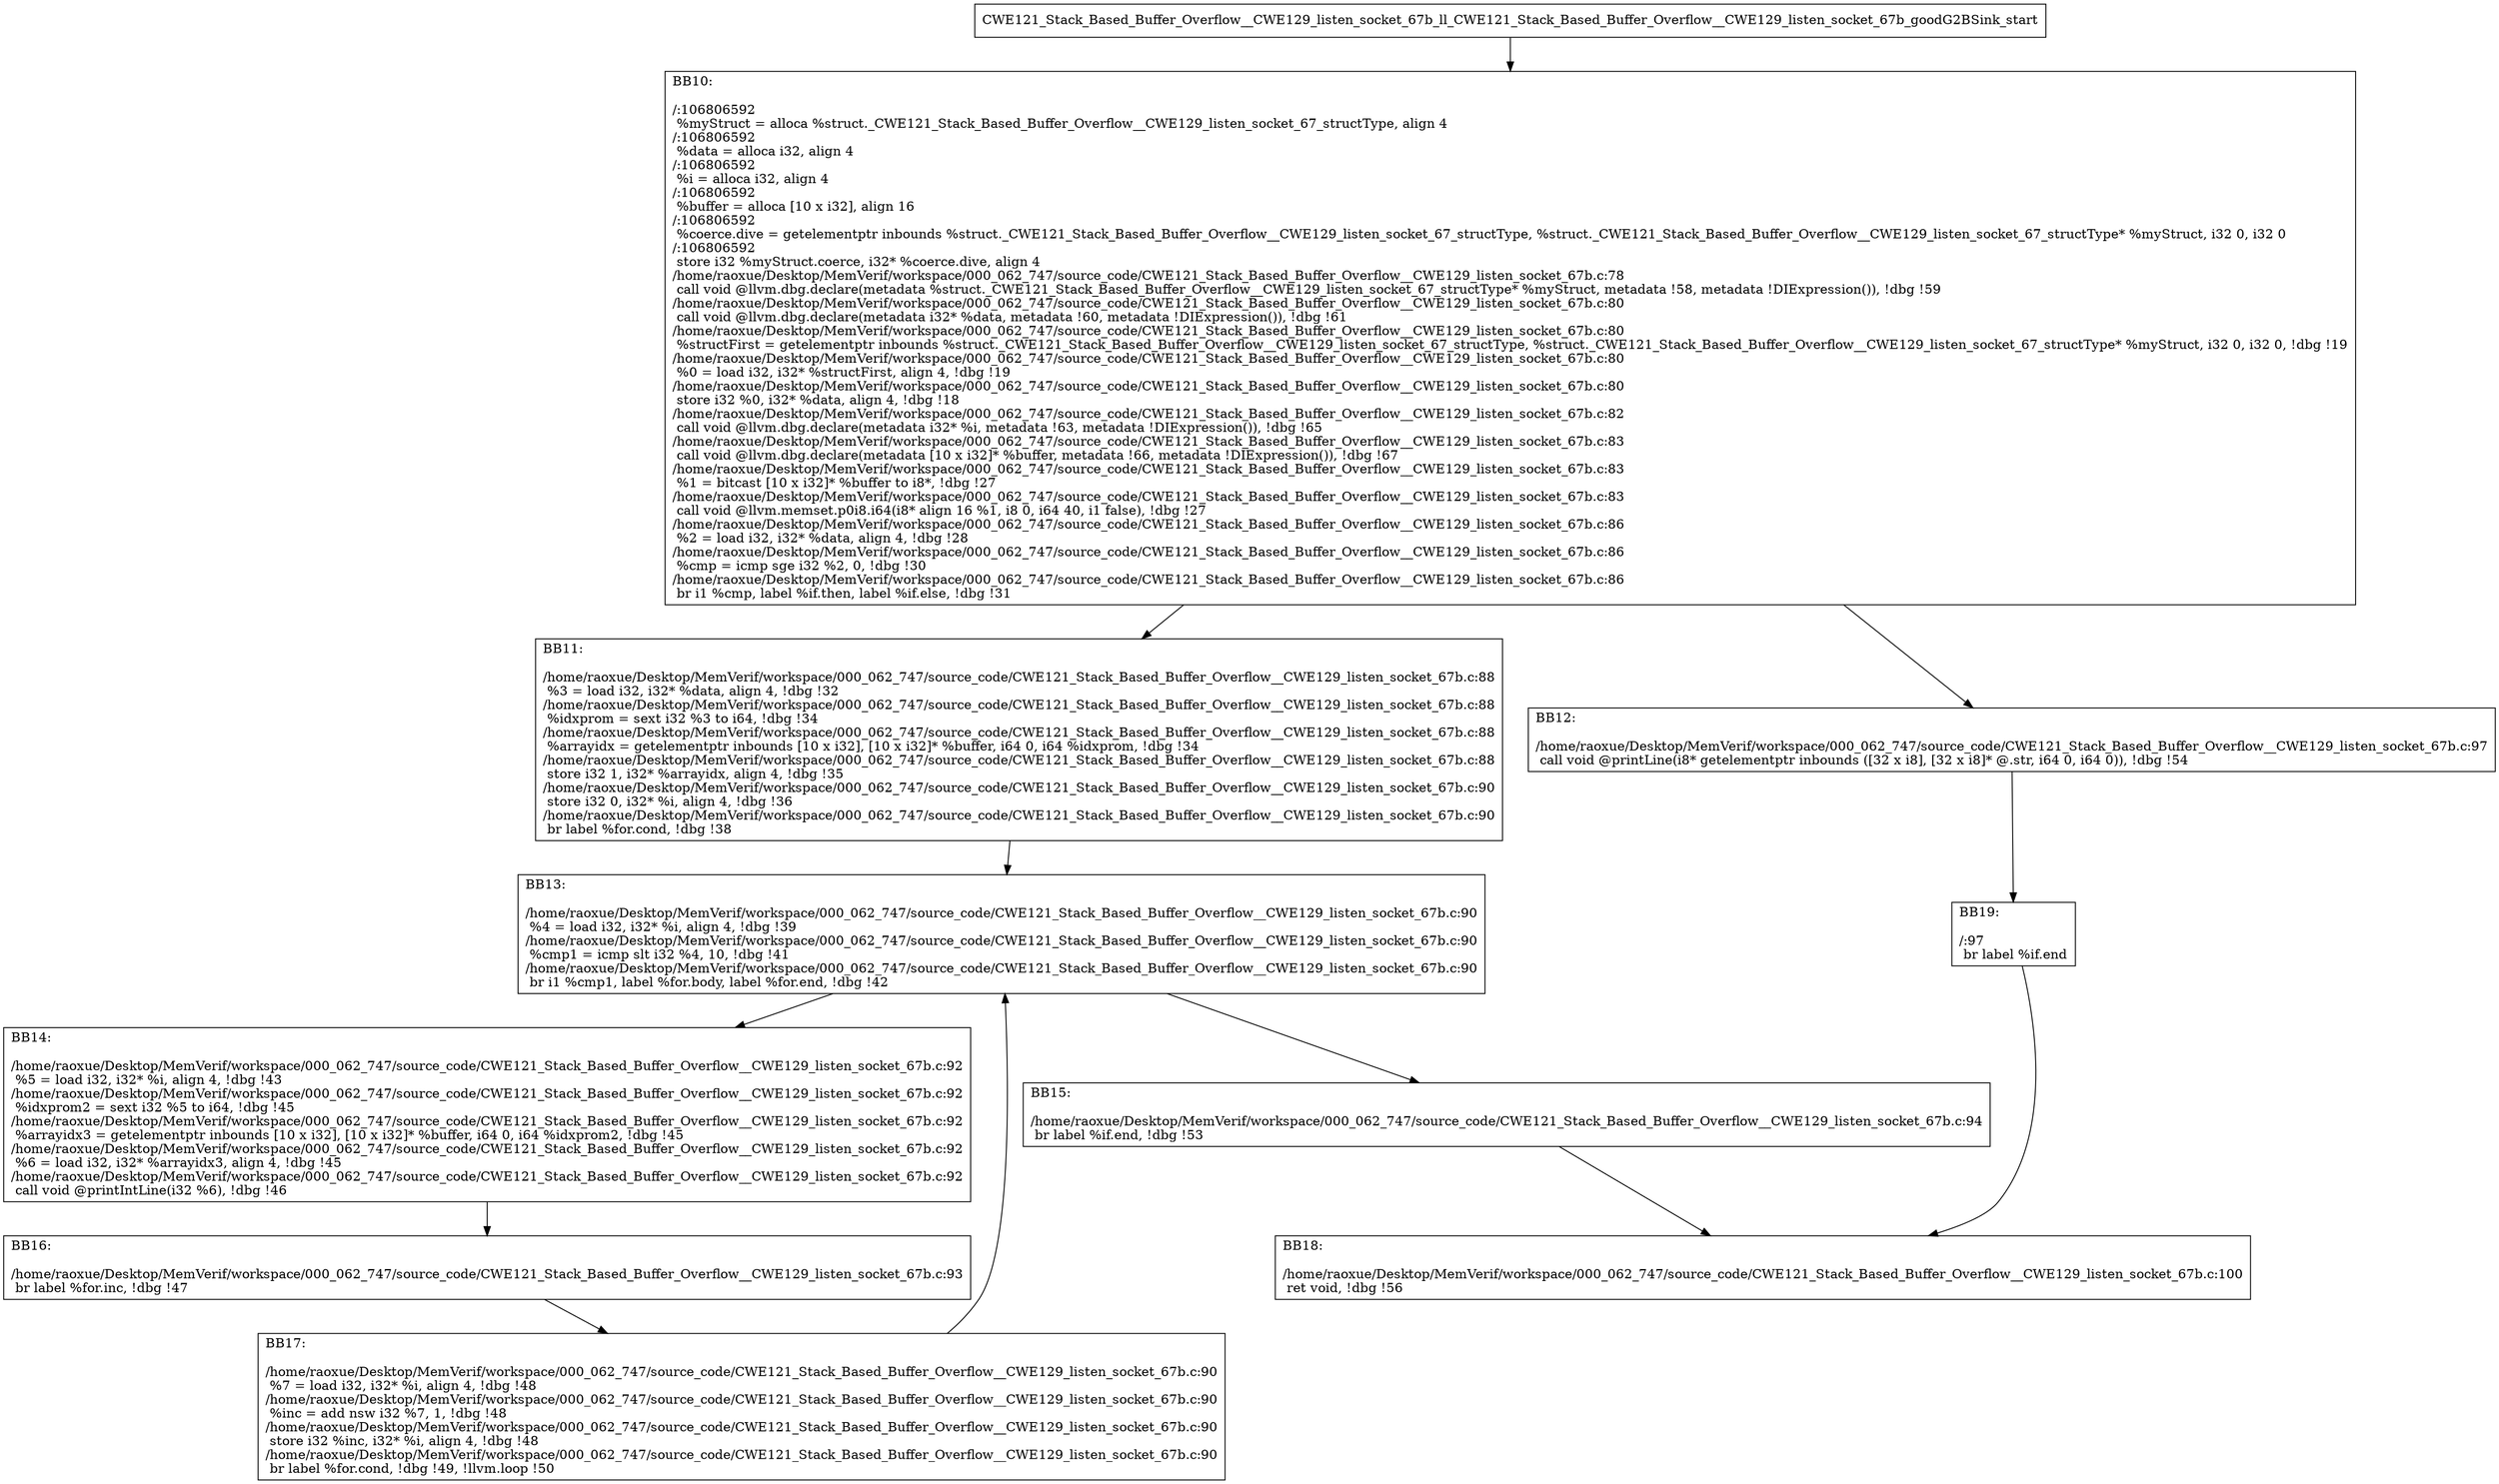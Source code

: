 digraph "CFG for'CWE121_Stack_Based_Buffer_Overflow__CWE129_listen_socket_67b_ll_CWE121_Stack_Based_Buffer_Overflow__CWE129_listen_socket_67b_goodG2BSink' function" {
	BBCWE121_Stack_Based_Buffer_Overflow__CWE129_listen_socket_67b_ll_CWE121_Stack_Based_Buffer_Overflow__CWE129_listen_socket_67b_goodG2BSink_start[shape=record,label="{CWE121_Stack_Based_Buffer_Overflow__CWE129_listen_socket_67b_ll_CWE121_Stack_Based_Buffer_Overflow__CWE129_listen_socket_67b_goodG2BSink_start}"];
	BBCWE121_Stack_Based_Buffer_Overflow__CWE129_listen_socket_67b_ll_CWE121_Stack_Based_Buffer_Overflow__CWE129_listen_socket_67b_goodG2BSink_start-> CWE121_Stack_Based_Buffer_Overflow__CWE129_listen_socket_67b_ll_CWE121_Stack_Based_Buffer_Overflow__CWE129_listen_socket_67b_goodG2BSinkBB10;
	CWE121_Stack_Based_Buffer_Overflow__CWE129_listen_socket_67b_ll_CWE121_Stack_Based_Buffer_Overflow__CWE129_listen_socket_67b_goodG2BSinkBB10 [shape=record, label="{BB10:\l\l/:106806592\l
  %myStruct = alloca %struct._CWE121_Stack_Based_Buffer_Overflow__CWE129_listen_socket_67_structType, align 4\l
/:106806592\l
  %data = alloca i32, align 4\l
/:106806592\l
  %i = alloca i32, align 4\l
/:106806592\l
  %buffer = alloca [10 x i32], align 16\l
/:106806592\l
  %coerce.dive = getelementptr inbounds %struct._CWE121_Stack_Based_Buffer_Overflow__CWE129_listen_socket_67_structType, %struct._CWE121_Stack_Based_Buffer_Overflow__CWE129_listen_socket_67_structType* %myStruct, i32 0, i32 0\l
/:106806592\l
  store i32 %myStruct.coerce, i32* %coerce.dive, align 4\l
/home/raoxue/Desktop/MemVerif/workspace/000_062_747/source_code/CWE121_Stack_Based_Buffer_Overflow__CWE129_listen_socket_67b.c:78\l
  call void @llvm.dbg.declare(metadata %struct._CWE121_Stack_Based_Buffer_Overflow__CWE129_listen_socket_67_structType* %myStruct, metadata !58, metadata !DIExpression()), !dbg !59\l
/home/raoxue/Desktop/MemVerif/workspace/000_062_747/source_code/CWE121_Stack_Based_Buffer_Overflow__CWE129_listen_socket_67b.c:80\l
  call void @llvm.dbg.declare(metadata i32* %data, metadata !60, metadata !DIExpression()), !dbg !61\l
/home/raoxue/Desktop/MemVerif/workspace/000_062_747/source_code/CWE121_Stack_Based_Buffer_Overflow__CWE129_listen_socket_67b.c:80\l
  %structFirst = getelementptr inbounds %struct._CWE121_Stack_Based_Buffer_Overflow__CWE129_listen_socket_67_structType, %struct._CWE121_Stack_Based_Buffer_Overflow__CWE129_listen_socket_67_structType* %myStruct, i32 0, i32 0, !dbg !19\l
/home/raoxue/Desktop/MemVerif/workspace/000_062_747/source_code/CWE121_Stack_Based_Buffer_Overflow__CWE129_listen_socket_67b.c:80\l
  %0 = load i32, i32* %structFirst, align 4, !dbg !19\l
/home/raoxue/Desktop/MemVerif/workspace/000_062_747/source_code/CWE121_Stack_Based_Buffer_Overflow__CWE129_listen_socket_67b.c:80\l
  store i32 %0, i32* %data, align 4, !dbg !18\l
/home/raoxue/Desktop/MemVerif/workspace/000_062_747/source_code/CWE121_Stack_Based_Buffer_Overflow__CWE129_listen_socket_67b.c:82\l
  call void @llvm.dbg.declare(metadata i32* %i, metadata !63, metadata !DIExpression()), !dbg !65\l
/home/raoxue/Desktop/MemVerif/workspace/000_062_747/source_code/CWE121_Stack_Based_Buffer_Overflow__CWE129_listen_socket_67b.c:83\l
  call void @llvm.dbg.declare(metadata [10 x i32]* %buffer, metadata !66, metadata !DIExpression()), !dbg !67\l
/home/raoxue/Desktop/MemVerif/workspace/000_062_747/source_code/CWE121_Stack_Based_Buffer_Overflow__CWE129_listen_socket_67b.c:83\l
  %1 = bitcast [10 x i32]* %buffer to i8*, !dbg !27\l
/home/raoxue/Desktop/MemVerif/workspace/000_062_747/source_code/CWE121_Stack_Based_Buffer_Overflow__CWE129_listen_socket_67b.c:83\l
  call void @llvm.memset.p0i8.i64(i8* align 16 %1, i8 0, i64 40, i1 false), !dbg !27\l
/home/raoxue/Desktop/MemVerif/workspace/000_062_747/source_code/CWE121_Stack_Based_Buffer_Overflow__CWE129_listen_socket_67b.c:86\l
  %2 = load i32, i32* %data, align 4, !dbg !28\l
/home/raoxue/Desktop/MemVerif/workspace/000_062_747/source_code/CWE121_Stack_Based_Buffer_Overflow__CWE129_listen_socket_67b.c:86\l
  %cmp = icmp sge i32 %2, 0, !dbg !30\l
/home/raoxue/Desktop/MemVerif/workspace/000_062_747/source_code/CWE121_Stack_Based_Buffer_Overflow__CWE129_listen_socket_67b.c:86\l
  br i1 %cmp, label %if.then, label %if.else, !dbg !31\l
}"];
	CWE121_Stack_Based_Buffer_Overflow__CWE129_listen_socket_67b_ll_CWE121_Stack_Based_Buffer_Overflow__CWE129_listen_socket_67b_goodG2BSinkBB10-> CWE121_Stack_Based_Buffer_Overflow__CWE129_listen_socket_67b_ll_CWE121_Stack_Based_Buffer_Overflow__CWE129_listen_socket_67b_goodG2BSinkBB11;
	CWE121_Stack_Based_Buffer_Overflow__CWE129_listen_socket_67b_ll_CWE121_Stack_Based_Buffer_Overflow__CWE129_listen_socket_67b_goodG2BSinkBB10-> CWE121_Stack_Based_Buffer_Overflow__CWE129_listen_socket_67b_ll_CWE121_Stack_Based_Buffer_Overflow__CWE129_listen_socket_67b_goodG2BSinkBB12;
	CWE121_Stack_Based_Buffer_Overflow__CWE129_listen_socket_67b_ll_CWE121_Stack_Based_Buffer_Overflow__CWE129_listen_socket_67b_goodG2BSinkBB11 [shape=record, label="{BB11:\l\l/home/raoxue/Desktop/MemVerif/workspace/000_062_747/source_code/CWE121_Stack_Based_Buffer_Overflow__CWE129_listen_socket_67b.c:88\l
  %3 = load i32, i32* %data, align 4, !dbg !32\l
/home/raoxue/Desktop/MemVerif/workspace/000_062_747/source_code/CWE121_Stack_Based_Buffer_Overflow__CWE129_listen_socket_67b.c:88\l
  %idxprom = sext i32 %3 to i64, !dbg !34\l
/home/raoxue/Desktop/MemVerif/workspace/000_062_747/source_code/CWE121_Stack_Based_Buffer_Overflow__CWE129_listen_socket_67b.c:88\l
  %arrayidx = getelementptr inbounds [10 x i32], [10 x i32]* %buffer, i64 0, i64 %idxprom, !dbg !34\l
/home/raoxue/Desktop/MemVerif/workspace/000_062_747/source_code/CWE121_Stack_Based_Buffer_Overflow__CWE129_listen_socket_67b.c:88\l
  store i32 1, i32* %arrayidx, align 4, !dbg !35\l
/home/raoxue/Desktop/MemVerif/workspace/000_062_747/source_code/CWE121_Stack_Based_Buffer_Overflow__CWE129_listen_socket_67b.c:90\l
  store i32 0, i32* %i, align 4, !dbg !36\l
/home/raoxue/Desktop/MemVerif/workspace/000_062_747/source_code/CWE121_Stack_Based_Buffer_Overflow__CWE129_listen_socket_67b.c:90\l
  br label %for.cond, !dbg !38\l
}"];
	CWE121_Stack_Based_Buffer_Overflow__CWE129_listen_socket_67b_ll_CWE121_Stack_Based_Buffer_Overflow__CWE129_listen_socket_67b_goodG2BSinkBB11-> CWE121_Stack_Based_Buffer_Overflow__CWE129_listen_socket_67b_ll_CWE121_Stack_Based_Buffer_Overflow__CWE129_listen_socket_67b_goodG2BSinkBB13;
	CWE121_Stack_Based_Buffer_Overflow__CWE129_listen_socket_67b_ll_CWE121_Stack_Based_Buffer_Overflow__CWE129_listen_socket_67b_goodG2BSinkBB13 [shape=record, label="{BB13:\l\l/home/raoxue/Desktop/MemVerif/workspace/000_062_747/source_code/CWE121_Stack_Based_Buffer_Overflow__CWE129_listen_socket_67b.c:90\l
  %4 = load i32, i32* %i, align 4, !dbg !39\l
/home/raoxue/Desktop/MemVerif/workspace/000_062_747/source_code/CWE121_Stack_Based_Buffer_Overflow__CWE129_listen_socket_67b.c:90\l
  %cmp1 = icmp slt i32 %4, 10, !dbg !41\l
/home/raoxue/Desktop/MemVerif/workspace/000_062_747/source_code/CWE121_Stack_Based_Buffer_Overflow__CWE129_listen_socket_67b.c:90\l
  br i1 %cmp1, label %for.body, label %for.end, !dbg !42\l
}"];
	CWE121_Stack_Based_Buffer_Overflow__CWE129_listen_socket_67b_ll_CWE121_Stack_Based_Buffer_Overflow__CWE129_listen_socket_67b_goodG2BSinkBB13-> CWE121_Stack_Based_Buffer_Overflow__CWE129_listen_socket_67b_ll_CWE121_Stack_Based_Buffer_Overflow__CWE129_listen_socket_67b_goodG2BSinkBB14;
	CWE121_Stack_Based_Buffer_Overflow__CWE129_listen_socket_67b_ll_CWE121_Stack_Based_Buffer_Overflow__CWE129_listen_socket_67b_goodG2BSinkBB13-> CWE121_Stack_Based_Buffer_Overflow__CWE129_listen_socket_67b_ll_CWE121_Stack_Based_Buffer_Overflow__CWE129_listen_socket_67b_goodG2BSinkBB15;
	CWE121_Stack_Based_Buffer_Overflow__CWE129_listen_socket_67b_ll_CWE121_Stack_Based_Buffer_Overflow__CWE129_listen_socket_67b_goodG2BSinkBB14 [shape=record, label="{BB14:\l\l/home/raoxue/Desktop/MemVerif/workspace/000_062_747/source_code/CWE121_Stack_Based_Buffer_Overflow__CWE129_listen_socket_67b.c:92\l
  %5 = load i32, i32* %i, align 4, !dbg !43\l
/home/raoxue/Desktop/MemVerif/workspace/000_062_747/source_code/CWE121_Stack_Based_Buffer_Overflow__CWE129_listen_socket_67b.c:92\l
  %idxprom2 = sext i32 %5 to i64, !dbg !45\l
/home/raoxue/Desktop/MemVerif/workspace/000_062_747/source_code/CWE121_Stack_Based_Buffer_Overflow__CWE129_listen_socket_67b.c:92\l
  %arrayidx3 = getelementptr inbounds [10 x i32], [10 x i32]* %buffer, i64 0, i64 %idxprom2, !dbg !45\l
/home/raoxue/Desktop/MemVerif/workspace/000_062_747/source_code/CWE121_Stack_Based_Buffer_Overflow__CWE129_listen_socket_67b.c:92\l
  %6 = load i32, i32* %arrayidx3, align 4, !dbg !45\l
/home/raoxue/Desktop/MemVerif/workspace/000_062_747/source_code/CWE121_Stack_Based_Buffer_Overflow__CWE129_listen_socket_67b.c:92\l
  call void @printIntLine(i32 %6), !dbg !46\l
}"];
	CWE121_Stack_Based_Buffer_Overflow__CWE129_listen_socket_67b_ll_CWE121_Stack_Based_Buffer_Overflow__CWE129_listen_socket_67b_goodG2BSinkBB14-> CWE121_Stack_Based_Buffer_Overflow__CWE129_listen_socket_67b_ll_CWE121_Stack_Based_Buffer_Overflow__CWE129_listen_socket_67b_goodG2BSinkBB16;
	CWE121_Stack_Based_Buffer_Overflow__CWE129_listen_socket_67b_ll_CWE121_Stack_Based_Buffer_Overflow__CWE129_listen_socket_67b_goodG2BSinkBB16 [shape=record, label="{BB16:\l\l/home/raoxue/Desktop/MemVerif/workspace/000_062_747/source_code/CWE121_Stack_Based_Buffer_Overflow__CWE129_listen_socket_67b.c:93\l
  br label %for.inc, !dbg !47\l
}"];
	CWE121_Stack_Based_Buffer_Overflow__CWE129_listen_socket_67b_ll_CWE121_Stack_Based_Buffer_Overflow__CWE129_listen_socket_67b_goodG2BSinkBB16-> CWE121_Stack_Based_Buffer_Overflow__CWE129_listen_socket_67b_ll_CWE121_Stack_Based_Buffer_Overflow__CWE129_listen_socket_67b_goodG2BSinkBB17;
	CWE121_Stack_Based_Buffer_Overflow__CWE129_listen_socket_67b_ll_CWE121_Stack_Based_Buffer_Overflow__CWE129_listen_socket_67b_goodG2BSinkBB17 [shape=record, label="{BB17:\l\l/home/raoxue/Desktop/MemVerif/workspace/000_062_747/source_code/CWE121_Stack_Based_Buffer_Overflow__CWE129_listen_socket_67b.c:90\l
  %7 = load i32, i32* %i, align 4, !dbg !48\l
/home/raoxue/Desktop/MemVerif/workspace/000_062_747/source_code/CWE121_Stack_Based_Buffer_Overflow__CWE129_listen_socket_67b.c:90\l
  %inc = add nsw i32 %7, 1, !dbg !48\l
/home/raoxue/Desktop/MemVerif/workspace/000_062_747/source_code/CWE121_Stack_Based_Buffer_Overflow__CWE129_listen_socket_67b.c:90\l
  store i32 %inc, i32* %i, align 4, !dbg !48\l
/home/raoxue/Desktop/MemVerif/workspace/000_062_747/source_code/CWE121_Stack_Based_Buffer_Overflow__CWE129_listen_socket_67b.c:90\l
  br label %for.cond, !dbg !49, !llvm.loop !50\l
}"];
	CWE121_Stack_Based_Buffer_Overflow__CWE129_listen_socket_67b_ll_CWE121_Stack_Based_Buffer_Overflow__CWE129_listen_socket_67b_goodG2BSinkBB17-> CWE121_Stack_Based_Buffer_Overflow__CWE129_listen_socket_67b_ll_CWE121_Stack_Based_Buffer_Overflow__CWE129_listen_socket_67b_goodG2BSinkBB13;
	CWE121_Stack_Based_Buffer_Overflow__CWE129_listen_socket_67b_ll_CWE121_Stack_Based_Buffer_Overflow__CWE129_listen_socket_67b_goodG2BSinkBB15 [shape=record, label="{BB15:\l\l/home/raoxue/Desktop/MemVerif/workspace/000_062_747/source_code/CWE121_Stack_Based_Buffer_Overflow__CWE129_listen_socket_67b.c:94\l
  br label %if.end, !dbg !53\l
}"];
	CWE121_Stack_Based_Buffer_Overflow__CWE129_listen_socket_67b_ll_CWE121_Stack_Based_Buffer_Overflow__CWE129_listen_socket_67b_goodG2BSinkBB15-> CWE121_Stack_Based_Buffer_Overflow__CWE129_listen_socket_67b_ll_CWE121_Stack_Based_Buffer_Overflow__CWE129_listen_socket_67b_goodG2BSinkBB18;
	CWE121_Stack_Based_Buffer_Overflow__CWE129_listen_socket_67b_ll_CWE121_Stack_Based_Buffer_Overflow__CWE129_listen_socket_67b_goodG2BSinkBB12 [shape=record, label="{BB12:\l\l/home/raoxue/Desktop/MemVerif/workspace/000_062_747/source_code/CWE121_Stack_Based_Buffer_Overflow__CWE129_listen_socket_67b.c:97\l
  call void @printLine(i8* getelementptr inbounds ([32 x i8], [32 x i8]* @.str, i64 0, i64 0)), !dbg !54\l
}"];
	CWE121_Stack_Based_Buffer_Overflow__CWE129_listen_socket_67b_ll_CWE121_Stack_Based_Buffer_Overflow__CWE129_listen_socket_67b_goodG2BSinkBB12-> CWE121_Stack_Based_Buffer_Overflow__CWE129_listen_socket_67b_ll_CWE121_Stack_Based_Buffer_Overflow__CWE129_listen_socket_67b_goodG2BSinkBB19;
	CWE121_Stack_Based_Buffer_Overflow__CWE129_listen_socket_67b_ll_CWE121_Stack_Based_Buffer_Overflow__CWE129_listen_socket_67b_goodG2BSinkBB19 [shape=record, label="{BB19:\l\l/:97\l
  br label %if.end\l
}"];
	CWE121_Stack_Based_Buffer_Overflow__CWE129_listen_socket_67b_ll_CWE121_Stack_Based_Buffer_Overflow__CWE129_listen_socket_67b_goodG2BSinkBB19-> CWE121_Stack_Based_Buffer_Overflow__CWE129_listen_socket_67b_ll_CWE121_Stack_Based_Buffer_Overflow__CWE129_listen_socket_67b_goodG2BSinkBB18;
	CWE121_Stack_Based_Buffer_Overflow__CWE129_listen_socket_67b_ll_CWE121_Stack_Based_Buffer_Overflow__CWE129_listen_socket_67b_goodG2BSinkBB18 [shape=record, label="{BB18:\l\l/home/raoxue/Desktop/MemVerif/workspace/000_062_747/source_code/CWE121_Stack_Based_Buffer_Overflow__CWE129_listen_socket_67b.c:100\l
  ret void, !dbg !56\l
}"];
}
